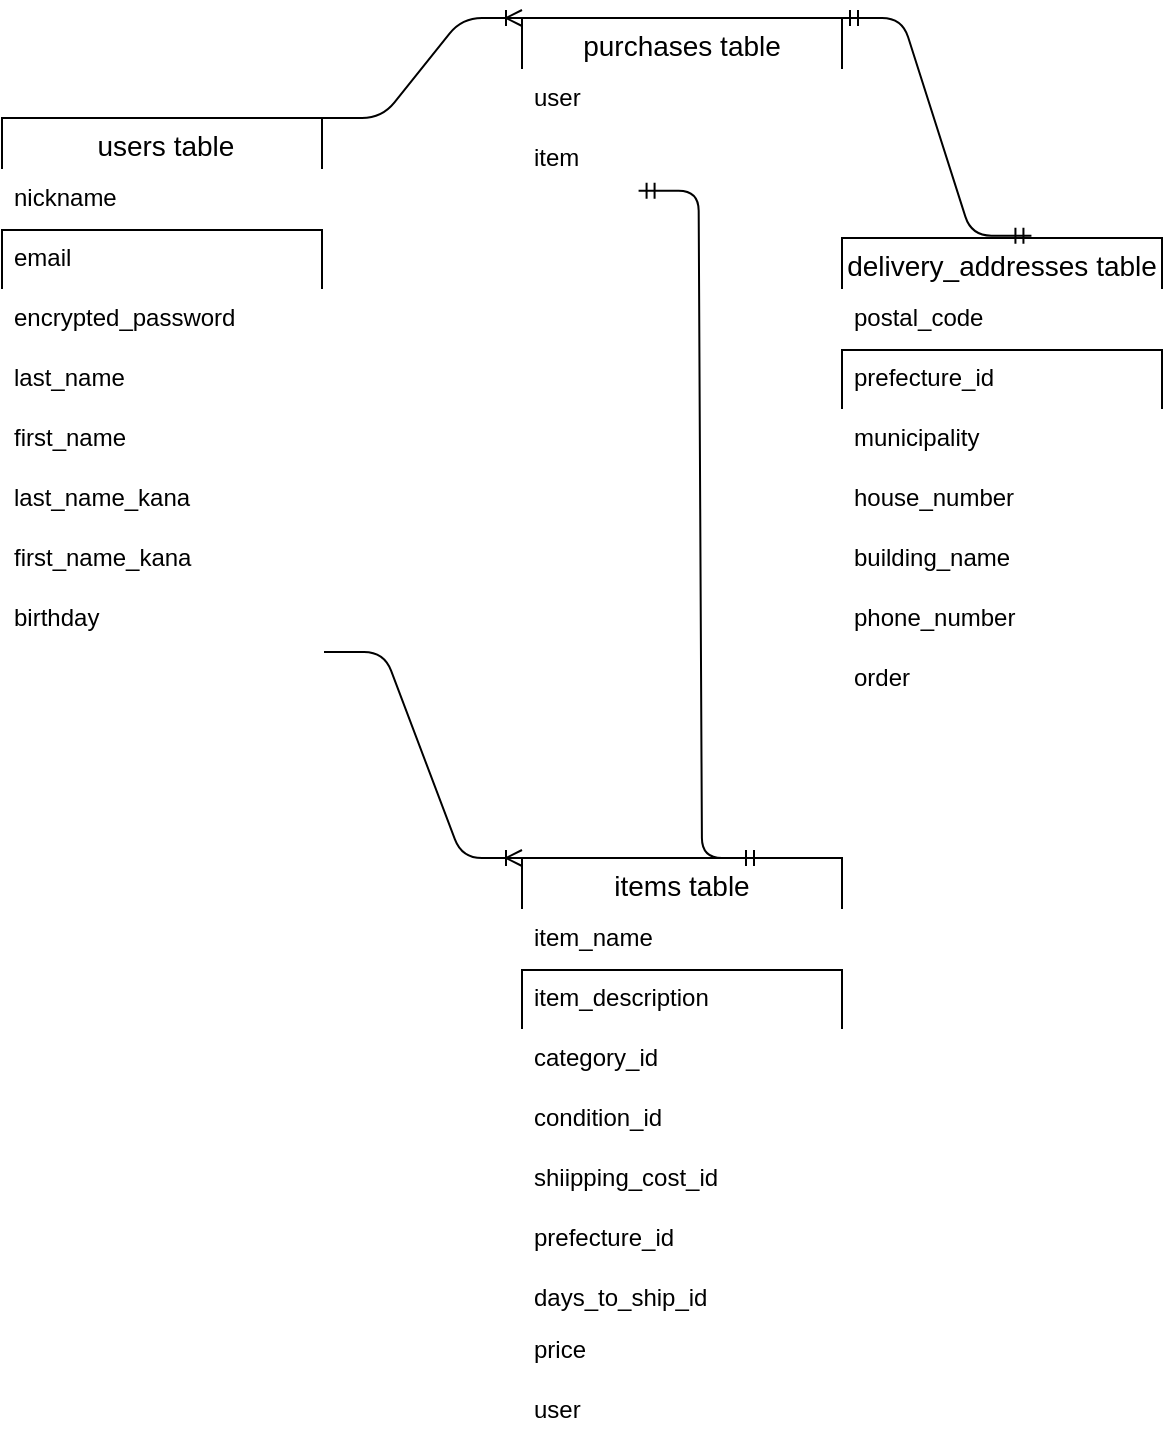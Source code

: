 <mxfile>
    <diagram id="gMPUfsJIS5Y0S5Qqf2fQ" name="ページ1">
        <mxGraphModel dx="431" dy="396" grid="1" gridSize="10" guides="1" tooltips="1" connect="1" arrows="1" fold="1" page="1" pageScale="1" pageWidth="827" pageHeight="1169" math="0" shadow="0">
            <root>
                <mxCell id="0"/>
                <mxCell id="1" parent="0"/>
                <mxCell id="2" value=" users table" style="swimlane;fontStyle=0;childLayout=stackLayout;horizontal=1;startSize=26;horizontalStack=0;resizeParent=1;resizeParentMax=0;resizeLast=0;collapsible=1;marginBottom=0;align=center;fontSize=14;" parent="1" vertex="1">
                    <mxGeometry x="30" y="130" width="160" height="266" as="geometry">
                        <mxRectangle x="170" y="190" width="110" height="30" as="alternateBounds"/>
                    </mxGeometry>
                </mxCell>
                <mxCell id="3" value="nickname" style="text;strokeColor=#FFFFFF;fillColor=none;spacingLeft=4;spacingRight=4;overflow=hidden;rotatable=0;points=[[0,0.5],[1,0.5]];portConstraint=eastwest;fontSize=12;perimeterSpacing=1;" parent="2" vertex="1">
                    <mxGeometry y="26" width="160" height="30" as="geometry"/>
                </mxCell>
                <mxCell id="4" value="email" style="text;strokeColor=default;fillColor=default;spacingLeft=4;spacingRight=4;overflow=hidden;rotatable=0;points=[[0,0.5],[1,0.5]];portConstraint=eastwest;fontSize=12;perimeterSpacing=1;" parent="2" vertex="1">
                    <mxGeometry y="56" width="160" height="30" as="geometry"/>
                </mxCell>
                <mxCell id="5" value="encrypted_password&#10;" style="text;strokeColor=#FFFFFF;fillColor=none;spacingLeft=4;spacingRight=4;overflow=hidden;rotatable=0;points=[[0,0.5],[1,0.5]];portConstraint=eastwest;fontSize=12;perimeterSpacing=1;" parent="2" vertex="1">
                    <mxGeometry y="86" width="160" height="30" as="geometry"/>
                </mxCell>
                <mxCell id="-NC0hpa3azLHv1tUdomE-5" value="last_name" style="text;strokeColor=#FFFFFF;fillColor=none;spacingLeft=4;spacingRight=4;overflow=hidden;rotatable=0;points=[[0,0.5],[1,0.5]];portConstraint=eastwest;fontSize=12;perimeterSpacing=1;" parent="2" vertex="1">
                    <mxGeometry y="116" width="160" height="30" as="geometry"/>
                </mxCell>
                <mxCell id="-NC0hpa3azLHv1tUdomE-6" value="first_name" style="text;strokeColor=#FFFFFF;fillColor=none;spacingLeft=4;spacingRight=4;overflow=hidden;rotatable=0;points=[[0,0.5],[1,0.5]];portConstraint=eastwest;fontSize=12;perimeterSpacing=1;" parent="2" vertex="1">
                    <mxGeometry y="146" width="160" height="30" as="geometry"/>
                </mxCell>
                <mxCell id="-NC0hpa3azLHv1tUdomE-10" value="last_name_kana" style="text;strokeColor=#FFFFFF;fillColor=none;spacingLeft=4;spacingRight=4;overflow=hidden;rotatable=0;points=[[0,0.5],[1,0.5]];portConstraint=eastwest;fontSize=12;perimeterSpacing=1;" parent="2" vertex="1">
                    <mxGeometry y="176" width="160" height="30" as="geometry"/>
                </mxCell>
                <mxCell id="7" value="first_name_kana" style="text;strokeColor=#FFFFFF;fillColor=none;spacingLeft=4;spacingRight=4;overflow=hidden;rotatable=0;points=[[0,0.5],[1,0.5]];portConstraint=eastwest;fontSize=12;perimeterSpacing=1;" parent="2" vertex="1">
                    <mxGeometry y="206" width="160" height="30" as="geometry"/>
                </mxCell>
                <mxCell id="8" value="birthday" style="text;strokeColor=#FFFFFF;fillColor=none;spacingLeft=4;spacingRight=4;overflow=hidden;rotatable=0;points=[[0,0.5],[1,0.5]];portConstraint=eastwest;fontSize=12;perimeterSpacing=1;" parent="2" vertex="1">
                    <mxGeometry y="236" width="160" height="30" as="geometry"/>
                </mxCell>
                <mxCell id="-NC0hpa3azLHv1tUdomE-16" value="items table" style="swimlane;fontStyle=0;childLayout=stackLayout;horizontal=1;startSize=26;horizontalStack=0;resizeParent=1;resizeParentMax=0;resizeLast=0;collapsible=1;marginBottom=0;align=center;fontSize=14;" parent="1" vertex="1">
                    <mxGeometry x="290" y="500" width="160" height="292" as="geometry">
                        <mxRectangle x="170" y="190" width="110" height="30" as="alternateBounds"/>
                    </mxGeometry>
                </mxCell>
                <mxCell id="-NC0hpa3azLHv1tUdomE-17" value="item_name" style="text;strokeColor=#FFFFFF;fillColor=none;spacingLeft=4;spacingRight=4;overflow=hidden;rotatable=0;points=[[0,0.5],[1,0.5]];portConstraint=eastwest;fontSize=12;perimeterSpacing=1;" parent="-NC0hpa3azLHv1tUdomE-16" vertex="1">
                    <mxGeometry y="26" width="160" height="30" as="geometry"/>
                </mxCell>
                <mxCell id="-NC0hpa3azLHv1tUdomE-18" value="item_description" style="text;strokeColor=default;fillColor=default;spacingLeft=4;spacingRight=4;overflow=hidden;rotatable=0;points=[[0,0.5],[1,0.5]];portConstraint=eastwest;fontSize=12;perimeterSpacing=1;" parent="-NC0hpa3azLHv1tUdomE-16" vertex="1">
                    <mxGeometry y="56" width="160" height="30" as="geometry"/>
                </mxCell>
                <mxCell id="-NC0hpa3azLHv1tUdomE-20" value="category_id" style="text;strokeColor=#FFFFFF;fillColor=none;spacingLeft=4;spacingRight=4;overflow=hidden;rotatable=0;points=[[0,0.5],[1,0.5]];portConstraint=eastwest;fontSize=12;perimeterSpacing=1;" parent="-NC0hpa3azLHv1tUdomE-16" vertex="1">
                    <mxGeometry y="86" width="160" height="30" as="geometry"/>
                </mxCell>
                <mxCell id="-NC0hpa3azLHv1tUdomE-21" value="condition_id" style="text;strokeColor=#FFFFFF;fillColor=none;spacingLeft=4;spacingRight=4;overflow=hidden;rotatable=0;points=[[0,0.5],[1,0.5]];portConstraint=eastwest;fontSize=12;perimeterSpacing=1;" parent="-NC0hpa3azLHv1tUdomE-16" vertex="1">
                    <mxGeometry y="116" width="160" height="30" as="geometry"/>
                </mxCell>
                <mxCell id="-NC0hpa3azLHv1tUdomE-22" value="shiipping_cost_id" style="text;strokeColor=#FFFFFF;fillColor=none;spacingLeft=4;spacingRight=4;overflow=hidden;rotatable=0;points=[[0,0.5],[1,0.5]];portConstraint=eastwest;fontSize=12;perimeterSpacing=1;" parent="-NC0hpa3azLHv1tUdomE-16" vertex="1">
                    <mxGeometry y="146" width="160" height="30" as="geometry"/>
                </mxCell>
                <mxCell id="-NC0hpa3azLHv1tUdomE-30" value="prefecture_id" style="text;strokeColor=#FFFFFF;fillColor=none;spacingLeft=4;spacingRight=4;overflow=hidden;rotatable=0;points=[[0,0.5],[1,0.5]];portConstraint=eastwest;fontSize=12;perimeterSpacing=1;" parent="-NC0hpa3azLHv1tUdomE-16" vertex="1">
                    <mxGeometry y="176" width="160" height="30" as="geometry"/>
                </mxCell>
                <mxCell id="-NC0hpa3azLHv1tUdomE-43" value="days_to_ship_id" style="text;strokeColor=#FFFFFF;fillColor=none;spacingLeft=4;spacingRight=4;overflow=hidden;rotatable=0;points=[[0,0.5],[1,0.5]];portConstraint=eastwest;fontSize=12;perimeterSpacing=1;" parent="-NC0hpa3azLHv1tUdomE-16" vertex="1">
                    <mxGeometry y="206" width="160" height="26" as="geometry"/>
                </mxCell>
                <mxCell id="-NC0hpa3azLHv1tUdomE-45" value="price" style="text;strokeColor=#FFFFFF;fillColor=none;spacingLeft=4;spacingRight=4;overflow=hidden;rotatable=0;points=[[0,0.5],[1,0.5]];portConstraint=eastwest;fontSize=12;perimeterSpacing=1;" parent="-NC0hpa3azLHv1tUdomE-16" vertex="1">
                    <mxGeometry y="232" width="160" height="30" as="geometry"/>
                </mxCell>
                <mxCell id="-NC0hpa3azLHv1tUdomE-47" value="user" style="text;strokeColor=#FFFFFF;fillColor=none;spacingLeft=4;spacingRight=4;overflow=hidden;rotatable=0;points=[[0,0.5],[1,0.5]];portConstraint=eastwest;fontSize=12;perimeterSpacing=1;" parent="-NC0hpa3azLHv1tUdomE-16" vertex="1">
                    <mxGeometry y="262" width="160" height="30" as="geometry"/>
                </mxCell>
                <mxCell id="-NC0hpa3azLHv1tUdomE-23" value="purchases table" style="swimlane;fontStyle=0;childLayout=stackLayout;horizontal=1;startSize=26;horizontalStack=0;resizeParent=1;resizeParentMax=0;resizeLast=0;collapsible=1;marginBottom=0;align=center;fontSize=14;" parent="1" vertex="1">
                    <mxGeometry x="290" y="80" width="160" height="86" as="geometry">
                        <mxRectangle x="170" y="190" width="110" height="30" as="alternateBounds"/>
                    </mxGeometry>
                </mxCell>
                <mxCell id="-NC0hpa3azLHv1tUdomE-24" value="user" style="text;strokeColor=#FFFFFF;fillColor=none;spacingLeft=4;spacingRight=4;overflow=hidden;rotatable=0;points=[[0,0.5],[1,0.5]];portConstraint=eastwest;fontSize=12;perimeterSpacing=1;" parent="-NC0hpa3azLHv1tUdomE-23" vertex="1">
                    <mxGeometry y="26" width="160" height="30" as="geometry"/>
                </mxCell>
                <mxCell id="-NC0hpa3azLHv1tUdomE-32" value="item" style="text;strokeColor=#FFFFFF;fillColor=none;spacingLeft=4;spacingRight=4;overflow=hidden;rotatable=0;points=[[0,0.5],[1,0.5]];portConstraint=eastwest;fontSize=12;perimeterSpacing=1;" parent="-NC0hpa3azLHv1tUdomE-23" vertex="1">
                    <mxGeometry y="56" width="160" height="30" as="geometry"/>
                </mxCell>
                <mxCell id="-NC0hpa3azLHv1tUdomE-33" value="delivery_addresses table" style="swimlane;fontStyle=0;childLayout=stackLayout;horizontal=1;startSize=26;horizontalStack=0;resizeParent=1;resizeParentMax=0;resizeLast=0;collapsible=1;marginBottom=0;align=center;fontSize=14;" parent="1" vertex="1">
                    <mxGeometry x="450" y="190" width="160" height="236" as="geometry">
                        <mxRectangle x="170" y="190" width="110" height="30" as="alternateBounds"/>
                    </mxGeometry>
                </mxCell>
                <mxCell id="-NC0hpa3azLHv1tUdomE-34" value="postal_code" style="text;strokeColor=#FFFFFF;fillColor=none;spacingLeft=4;spacingRight=4;overflow=hidden;rotatable=0;points=[[0,0.5],[1,0.5]];portConstraint=eastwest;fontSize=12;perimeterSpacing=1;" parent="-NC0hpa3azLHv1tUdomE-33" vertex="1">
                    <mxGeometry y="26" width="160" height="30" as="geometry"/>
                </mxCell>
                <mxCell id="-NC0hpa3azLHv1tUdomE-35" value="prefecture_id" style="text;strokeColor=default;fillColor=default;spacingLeft=4;spacingRight=4;overflow=hidden;rotatable=0;points=[[0,0.5],[1,0.5]];portConstraint=eastwest;fontSize=12;perimeterSpacing=1;whiteSpace=wrap;" parent="-NC0hpa3azLHv1tUdomE-33" vertex="1">
                    <mxGeometry y="56" width="160" height="30" as="geometry"/>
                </mxCell>
                <mxCell id="-NC0hpa3azLHv1tUdomE-36" value="municipality" style="text;strokeColor=#FFFFFF;fillColor=none;spacingLeft=4;spacingRight=4;overflow=hidden;rotatable=0;points=[[0,0.5],[1,0.5]];portConstraint=eastwest;fontSize=12;perimeterSpacing=1;labelBackgroundColor=default;" parent="-NC0hpa3azLHv1tUdomE-33" vertex="1">
                    <mxGeometry y="86" width="160" height="30" as="geometry"/>
                </mxCell>
                <mxCell id="-NC0hpa3azLHv1tUdomE-37" value="house_number" style="text;strokeColor=#FFFFFF;fillColor=none;spacingLeft=4;spacingRight=4;overflow=hidden;rotatable=0;points=[[0,0.5],[1,0.5]];portConstraint=eastwest;fontSize=12;perimeterSpacing=1;" parent="-NC0hpa3azLHv1tUdomE-33" vertex="1">
                    <mxGeometry y="116" width="160" height="30" as="geometry"/>
                </mxCell>
                <mxCell id="-NC0hpa3azLHv1tUdomE-39" value="building_name" style="text;strokeColor=#FFFFFF;fillColor=none;spacingLeft=4;spacingRight=4;overflow=hidden;rotatable=0;points=[[0,0.5],[1,0.5]];portConstraint=eastwest;fontSize=12;perimeterSpacing=1;" parent="-NC0hpa3azLHv1tUdomE-33" vertex="1">
                    <mxGeometry y="146" width="160" height="30" as="geometry"/>
                </mxCell>
                <mxCell id="-NC0hpa3azLHv1tUdomE-40" value="phone_number" style="text;strokeColor=#FFFFFF;fillColor=none;spacingLeft=4;spacingRight=4;overflow=hidden;rotatable=0;points=[[0,0.5],[1,0.5]];portConstraint=eastwest;fontSize=12;perimeterSpacing=1;" parent="-NC0hpa3azLHv1tUdomE-33" vertex="1">
                    <mxGeometry y="176" width="160" height="30" as="geometry"/>
                </mxCell>
                <mxCell id="6" value="order" style="text;strokeColor=#FFFFFF;fillColor=none;spacingLeft=4;spacingRight=4;overflow=hidden;rotatable=0;points=[[0,0.5],[1,0.5]];portConstraint=eastwest;fontSize=12;perimeterSpacing=1;" parent="-NC0hpa3azLHv1tUdomE-33" vertex="1">
                    <mxGeometry y="206" width="160" height="30" as="geometry"/>
                </mxCell>
                <mxCell id="11" value="" style="edgeStyle=entityRelationEdgeStyle;fontSize=12;html=1;endArrow=ERoneToMany;exitX=1;exitY=0;exitDx=0;exitDy=0;entryX=0;entryY=0;entryDx=0;entryDy=0;" parent="1" source="2" target="-NC0hpa3azLHv1tUdomE-23" edge="1">
                    <mxGeometry width="100" height="100" relative="1" as="geometry">
                        <mxPoint x="230" y="320" as="sourcePoint"/>
                        <mxPoint x="330" y="220" as="targetPoint"/>
                    </mxGeometry>
                </mxCell>
                <mxCell id="12" value="" style="edgeStyle=entityRelationEdgeStyle;fontSize=12;html=1;endArrow=ERoneToMany;entryX=0;entryY=0;entryDx=0;entryDy=0;exitX=1;exitY=1;exitDx=0;exitDy=0;exitPerimeter=0;" parent="1" source="8" target="-NC0hpa3azLHv1tUdomE-16" edge="1">
                    <mxGeometry width="100" height="100" relative="1" as="geometry">
                        <mxPoint x="192" y="398" as="sourcePoint"/>
                        <mxPoint x="310" y="360" as="targetPoint"/>
                    </mxGeometry>
                </mxCell>
                <mxCell id="16" value="" style="edgeStyle=entityRelationEdgeStyle;fontSize=12;html=1;endArrow=ERmandOne;startArrow=ERmandOne;exitX=0.75;exitY=0;exitDx=0;exitDy=0;entryX=0.366;entryY=0.979;entryDx=0;entryDy=0;entryPerimeter=0;" parent="1" source="-NC0hpa3azLHv1tUdomE-16" target="-NC0hpa3azLHv1tUdomE-32" edge="1">
                    <mxGeometry width="100" height="100" relative="1" as="geometry">
                        <mxPoint x="230" y="430" as="sourcePoint"/>
                        <mxPoint x="370" y="170" as="targetPoint"/>
                    </mxGeometry>
                </mxCell>
                <mxCell id="17" value="" style="edgeStyle=entityRelationEdgeStyle;fontSize=12;html=1;endArrow=ERmandOne;startArrow=ERmandOne;exitX=1;exitY=0;exitDx=0;exitDy=0;entryX=0.592;entryY=-0.005;entryDx=0;entryDy=0;entryPerimeter=0;" parent="1" source="-NC0hpa3azLHv1tUdomE-23" target="-NC0hpa3azLHv1tUdomE-33" edge="1">
                    <mxGeometry width="100" height="100" relative="1" as="geometry">
                        <mxPoint x="260" y="570" as="sourcePoint"/>
                        <mxPoint x="360" y="470" as="targetPoint"/>
                    </mxGeometry>
                </mxCell>
            </root>
        </mxGraphModel>
    </diagram>
</mxfile>